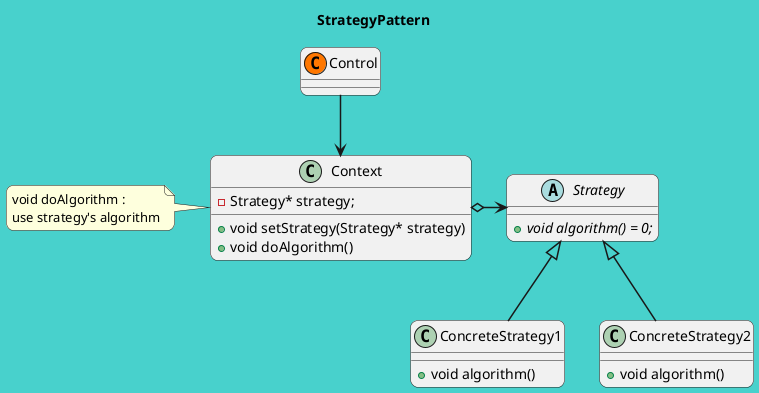@startuml
title StrategyPattern
skinparam backgroundColor MediumTurquoise
skinparam roundcorner 15
skinparam sequenceArrowThickness 1.5
'skinparam handwritten true

abstract class Strategy {
	+ {abstract}  void algorithm() = 0;
}

class ConcreteStrategy1 {
	+ void algorithm()
}

class ConcreteStrategy2 {
	+ void algorithm()
}

class Context {
	+ void setStrategy(Strategy* strategy)
	+ void doAlgorithm()
	- Strategy* strategy;
}
note left : void doAlgorithm : \nuse strategy's algorithm

Strategy <|-- ConcreteStrategy1
Strategy <|-- ConcreteStrategy2
Context o-> Strategy

class Control << (C,#FF7700) >>
Control --> Context
@enduml